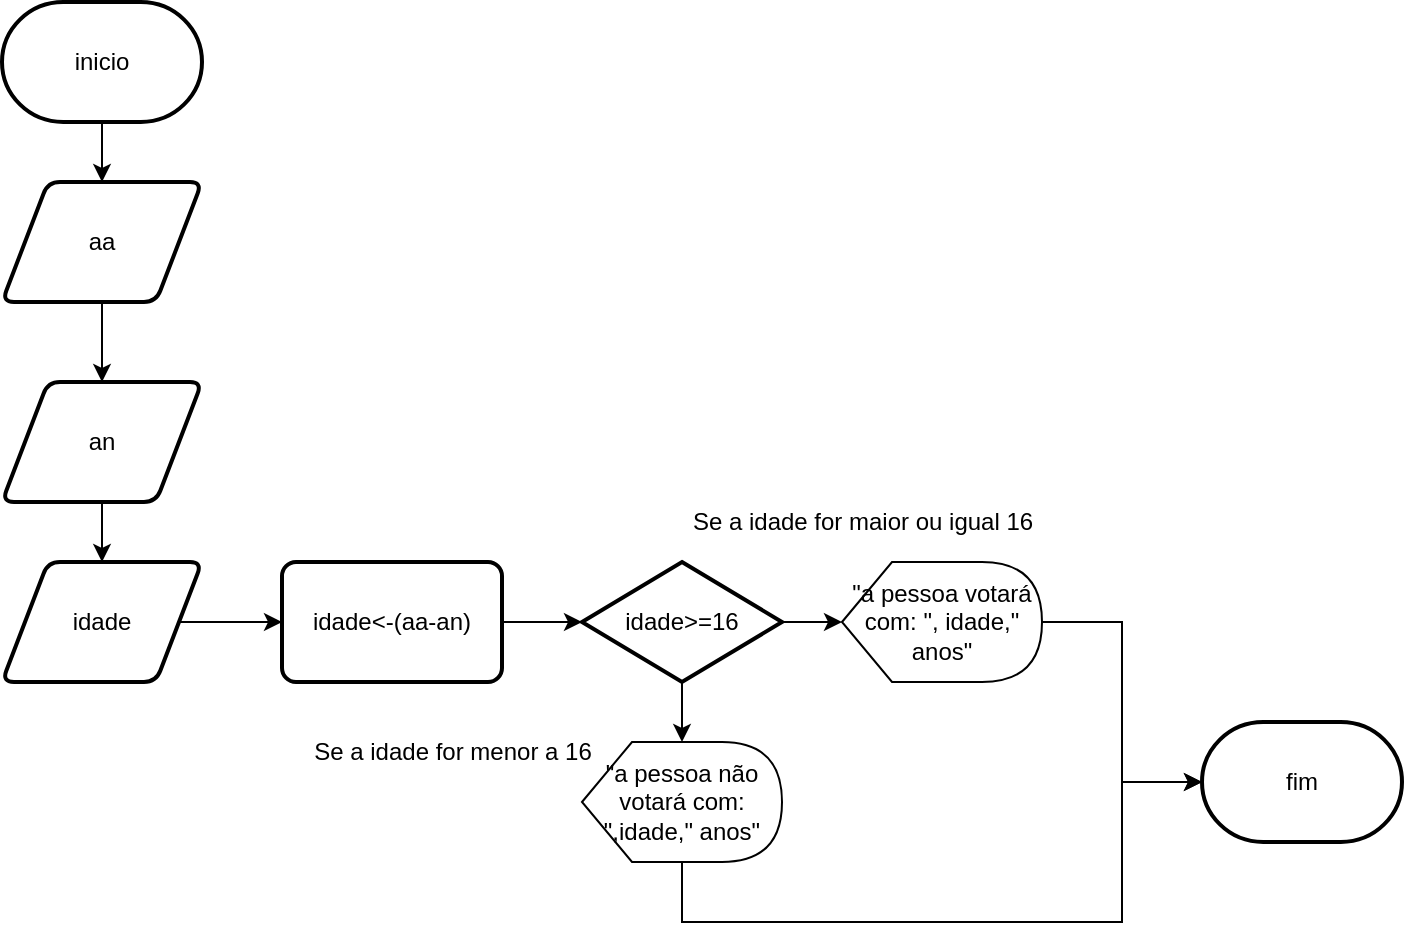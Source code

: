 <mxfile version="21.1.5" type="github">
  <diagram name="Página-1" id="zZ402G7dOnnzNA6QHCI8">
    <mxGraphModel dx="1120" dy="484" grid="1" gridSize="10" guides="1" tooltips="1" connect="1" arrows="1" fold="1" page="1" pageScale="1" pageWidth="827" pageHeight="1169" math="0" shadow="0">
      <root>
        <mxCell id="0" />
        <mxCell id="1" parent="0" />
        <mxCell id="GDsnJsB3VPYshe2tHBm1-2" style="edgeStyle=orthogonalEdgeStyle;rounded=0;orthogonalLoop=1;jettySize=auto;html=1;" parent="1" source="GDsnJsB3VPYshe2tHBm1-1" edge="1">
          <mxGeometry relative="1" as="geometry">
            <mxPoint x="90" y="130" as="targetPoint" />
          </mxGeometry>
        </mxCell>
        <mxCell id="GDsnJsB3VPYshe2tHBm1-1" value="inicio" style="strokeWidth=2;html=1;shape=mxgraph.flowchart.terminator;whiteSpace=wrap;" parent="1" vertex="1">
          <mxGeometry x="40" y="40" width="100" height="60" as="geometry" />
        </mxCell>
        <mxCell id="GDsnJsB3VPYshe2tHBm1-5" style="edgeStyle=orthogonalEdgeStyle;rounded=0;orthogonalLoop=1;jettySize=auto;html=1;" parent="1" source="GDsnJsB3VPYshe2tHBm1-3" edge="1">
          <mxGeometry relative="1" as="geometry">
            <mxPoint x="90" y="230" as="targetPoint" />
          </mxGeometry>
        </mxCell>
        <mxCell id="GDsnJsB3VPYshe2tHBm1-3" value="aa" style="shape=parallelogram;html=1;strokeWidth=2;perimeter=parallelogramPerimeter;whiteSpace=wrap;rounded=1;arcSize=12;size=0.23;" parent="1" vertex="1">
          <mxGeometry x="40" y="130" width="100" height="60" as="geometry" />
        </mxCell>
        <mxCell id="GDsnJsB3VPYshe2tHBm1-7" style="edgeStyle=orthogonalEdgeStyle;rounded=0;orthogonalLoop=1;jettySize=auto;html=1;" parent="1" source="GDsnJsB3VPYshe2tHBm1-6" edge="1">
          <mxGeometry relative="1" as="geometry">
            <mxPoint x="90" y="320" as="targetPoint" />
          </mxGeometry>
        </mxCell>
        <mxCell id="GDsnJsB3VPYshe2tHBm1-6" value="an" style="shape=parallelogram;html=1;strokeWidth=2;perimeter=parallelogramPerimeter;whiteSpace=wrap;rounded=1;arcSize=12;size=0.23;" parent="1" vertex="1">
          <mxGeometry x="40" y="230" width="100" height="60" as="geometry" />
        </mxCell>
        <mxCell id="GDsnJsB3VPYshe2tHBm1-11" style="edgeStyle=orthogonalEdgeStyle;rounded=0;orthogonalLoop=1;jettySize=auto;html=1;entryX=0;entryY=0.5;entryDx=0;entryDy=0;entryPerimeter=0;" parent="1" source="GDsnJsB3VPYshe2tHBm1-8" edge="1" target="GDsnJsB3VPYshe2tHBm1-12">
          <mxGeometry relative="1" as="geometry">
            <mxPoint x="170" y="350" as="targetPoint" />
          </mxGeometry>
        </mxCell>
        <mxCell id="GDsnJsB3VPYshe2tHBm1-8" value="idade" style="shape=parallelogram;html=1;strokeWidth=2;perimeter=parallelogramPerimeter;whiteSpace=wrap;rounded=1;arcSize=12;size=0.23;" parent="1" vertex="1">
          <mxGeometry x="40" y="320" width="100" height="60" as="geometry" />
        </mxCell>
        <mxCell id="GDsnJsB3VPYshe2tHBm1-13" style="edgeStyle=orthogonalEdgeStyle;rounded=0;orthogonalLoop=1;jettySize=auto;html=1;" parent="1" source="GDsnJsB3VPYshe2tHBm1-12" edge="1">
          <mxGeometry relative="1" as="geometry">
            <mxPoint x="330" y="350" as="targetPoint" />
          </mxGeometry>
        </mxCell>
        <mxCell id="GDsnJsB3VPYshe2tHBm1-12" value="idade&amp;lt;-(aa-an)" style="rounded=1;whiteSpace=wrap;html=1;absoluteArcSize=1;arcSize=14;strokeWidth=2;" parent="1" vertex="1">
          <mxGeometry x="180" y="320" width="110" height="60" as="geometry" />
        </mxCell>
        <mxCell id="GDsnJsB3VPYshe2tHBm1-15" style="edgeStyle=orthogonalEdgeStyle;rounded=0;orthogonalLoop=1;jettySize=auto;html=1;" parent="1" source="GDsnJsB3VPYshe2tHBm1-14" edge="1">
          <mxGeometry relative="1" as="geometry">
            <mxPoint x="460" y="350" as="targetPoint" />
          </mxGeometry>
        </mxCell>
        <mxCell id="GDsnJsB3VPYshe2tHBm1-16" style="edgeStyle=orthogonalEdgeStyle;rounded=0;orthogonalLoop=1;jettySize=auto;html=1;" parent="1" source="GDsnJsB3VPYshe2tHBm1-14" edge="1">
          <mxGeometry relative="1" as="geometry">
            <mxPoint x="380" y="410" as="targetPoint" />
          </mxGeometry>
        </mxCell>
        <mxCell id="GDsnJsB3VPYshe2tHBm1-14" value="idade&amp;gt;=16" style="strokeWidth=2;html=1;shape=mxgraph.flowchart.decision;whiteSpace=wrap;" parent="1" vertex="1">
          <mxGeometry x="330" y="320" width="100" height="60" as="geometry" />
        </mxCell>
        <mxCell id="GDsnJsB3VPYshe2tHBm1-19" style="edgeStyle=orthogonalEdgeStyle;rounded=0;orthogonalLoop=1;jettySize=auto;html=1;" parent="1" source="GDsnJsB3VPYshe2tHBm1-17" edge="1">
          <mxGeometry relative="1" as="geometry">
            <mxPoint x="640" y="430" as="targetPoint" />
            <Array as="points">
              <mxPoint x="600" y="350" />
              <mxPoint x="600" y="430" />
              <mxPoint x="640" y="430" />
            </Array>
          </mxGeometry>
        </mxCell>
        <mxCell id="GDsnJsB3VPYshe2tHBm1-17" value="&quot;a pessoa votará com: &quot;, idade,&quot; anos&quot;" style="shape=display;whiteSpace=wrap;html=1;" parent="1" vertex="1">
          <mxGeometry x="460" y="320" width="100" height="60" as="geometry" />
        </mxCell>
        <mxCell id="GDsnJsB3VPYshe2tHBm1-20" style="edgeStyle=orthogonalEdgeStyle;rounded=0;orthogonalLoop=1;jettySize=auto;html=1;" parent="1" source="GDsnJsB3VPYshe2tHBm1-18" edge="1">
          <mxGeometry relative="1" as="geometry">
            <mxPoint x="640" y="430" as="targetPoint" />
            <Array as="points">
              <mxPoint x="380" y="500" />
              <mxPoint x="600" y="500" />
              <mxPoint x="600" y="430" />
            </Array>
          </mxGeometry>
        </mxCell>
        <mxCell id="GDsnJsB3VPYshe2tHBm1-18" value="&quot;a pessoa não votará com: &quot;,idade,&quot; anos&quot;" style="shape=display;whiteSpace=wrap;html=1;" parent="1" vertex="1">
          <mxGeometry x="330" y="410" width="100" height="60" as="geometry" />
        </mxCell>
        <mxCell id="GDsnJsB3VPYshe2tHBm1-21" value="fim" style="strokeWidth=2;html=1;shape=mxgraph.flowchart.terminator;whiteSpace=wrap;" parent="1" vertex="1">
          <mxGeometry x="640" y="400" width="100" height="60" as="geometry" />
        </mxCell>
        <mxCell id="W-sRSSv0_zyqZ_5rDuZ3-1" value="Se a idade for menor a 16" style="text;html=1;align=center;verticalAlign=middle;resizable=0;points=[];autosize=1;strokeColor=none;fillColor=none;" vertex="1" parent="1">
          <mxGeometry x="180" y="400" width="170" height="30" as="geometry" />
        </mxCell>
        <mxCell id="W-sRSSv0_zyqZ_5rDuZ3-2" value="Se a idade for maior ou igual 16" style="text;html=1;align=center;verticalAlign=middle;resizable=0;points=[];autosize=1;strokeColor=none;fillColor=none;" vertex="1" parent="1">
          <mxGeometry x="370" y="285" width="200" height="30" as="geometry" />
        </mxCell>
      </root>
    </mxGraphModel>
  </diagram>
</mxfile>
